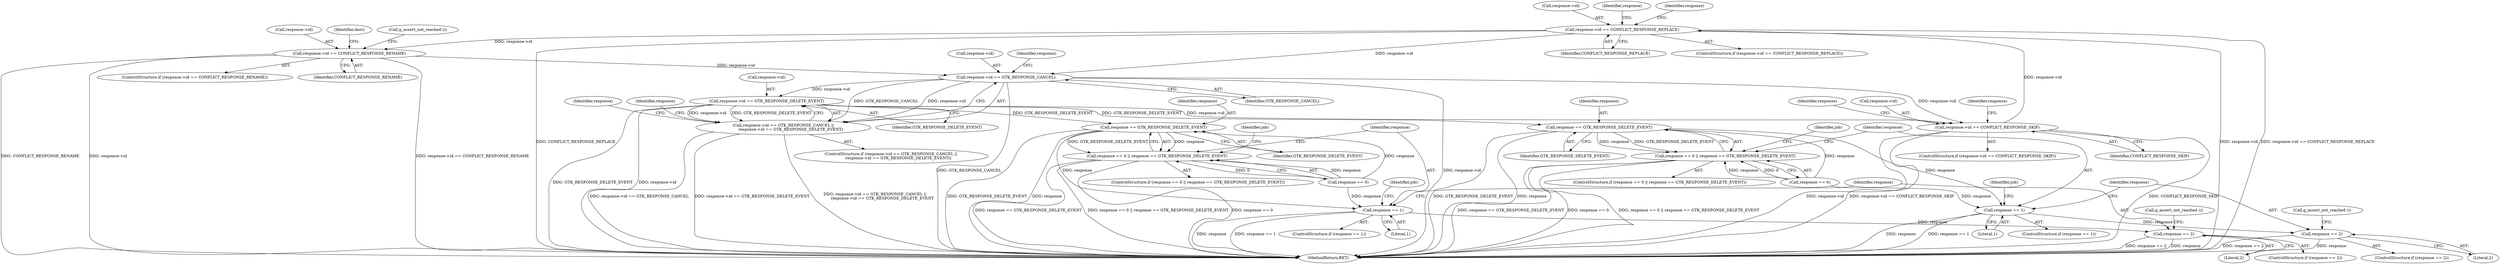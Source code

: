 digraph "0_nautilus_1630f53481f445ada0a455e9979236d31a8d3bb0_0@pointer" {
"1000754" [label="(Call,response->id == CONFLICT_RESPONSE_REPLACE)"];
"1000734" [label="(Call,response->id == CONFLICT_RESPONSE_SKIP)"];
"1000717" [label="(Call,response->id == GTK_RESPONSE_CANCEL)"];
"1000788" [label="(Call,response->id == CONFLICT_RESPONSE_RENAME)"];
"1000754" [label="(Call,response->id == CONFLICT_RESPONSE_REPLACE)"];
"1000722" [label="(Call,response->id == GTK_RESPONSE_DELETE_EVENT)"];
"1000716" [label="(Call,response->id == GTK_RESPONSE_CANCEL ||\n            response->id == GTK_RESPONSE_DELETE_EVENT)"];
"1000951" [label="(Call,response == GTK_RESPONSE_DELETE_EVENT)"];
"1000947" [label="(Call,response == 0 || response == GTK_RESPONSE_DELETE_EVENT)"];
"1000959" [label="(Call,response == 1)"];
"1000970" [label="(Call,response == 2)"];
"1001081" [label="(Call,response == GTK_RESPONSE_DELETE_EVENT)"];
"1001077" [label="(Call,response == 0 || response == GTK_RESPONSE_DELETE_EVENT)"];
"1001089" [label="(Call,response == 1)"];
"1001100" [label="(Call,response == 2)"];
"1000948" [label="(Call,response == 0)"];
"1001101" [label="(Identifier,response)"];
"1000946" [label="(ControlStructure,if (response == 0 || response == GTK_RESPONSE_DELETE_EVENT))"];
"1000789" [label="(Call,response->id)"];
"1001083" [label="(Identifier,GTK_RESPONSE_DELETE_EVENT)"];
"1001099" [label="(ControlStructure,if (response == 2))"];
"1000959" [label="(Call,response == 1)"];
"1001091" [label="(Literal,1)"];
"1000755" [label="(Call,response->id)"];
"1000738" [label="(Identifier,CONFLICT_RESPONSE_SKIP)"];
"1000721" [label="(Identifier,GTK_RESPONSE_CANCEL)"];
"1000758" [label="(Identifier,CONFLICT_RESPONSE_REPLACE)"];
"1000788" [label="(Call,response->id == CONFLICT_RESPONSE_RENAME)"];
"1001106" [label="(Call,g_assert_not_reached ())"];
"1000965" [label="(Identifier,job)"];
"1001090" [label="(Identifier,response)"];
"1000717" [label="(Call,response->id == GTK_RESPONSE_CANCEL)"];
"1000969" [label="(ControlStructure,if (response == 2))"];
"1000970" [label="(Call,response == 2)"];
"1001114" [label="(MethodReturn,RET)"];
"1001086" [label="(Identifier,job)"];
"1001102" [label="(Literal,2)"];
"1000729" [label="(Identifier,response)"];
"1000787" [label="(ControlStructure,if (response->id == CONFLICT_RESPONSE_RENAME))"];
"1000790" [label="(Identifier,response)"];
"1001100" [label="(Call,response == 2)"];
"1001077" [label="(Call,response == 0 || response == GTK_RESPONSE_DELETE_EVENT)"];
"1000762" [label="(Identifier,response)"];
"1000953" [label="(Identifier,GTK_RESPONSE_DELETE_EVENT)"];
"1000754" [label="(Call,response->id == CONFLICT_RESPONSE_REPLACE)"];
"1000947" [label="(Call,response == 0 || response == GTK_RESPONSE_DELETE_EVENT)"];
"1000735" [label="(Call,response->id)"];
"1000952" [label="(Identifier,response)"];
"1000742" [label="(Identifier,response)"];
"1000718" [label="(Call,response->id)"];
"1000961" [label="(Literal,1)"];
"1001082" [label="(Identifier,response)"];
"1001089" [label="(Call,response == 1)"];
"1000715" [label="(ControlStructure,if (response->id == GTK_RESPONSE_CANCEL ||\n            response->id == GTK_RESPONSE_DELETE_EVENT))"];
"1000976" [label="(Call,g_assert_not_reached ())"];
"1000956" [label="(Identifier,job)"];
"1000724" [label="(Identifier,response)"];
"1000795" [label="(Identifier,dest)"];
"1000716" [label="(Call,response->id == GTK_RESPONSE_CANCEL ||\n            response->id == GTK_RESPONSE_DELETE_EVENT)"];
"1000958" [label="(ControlStructure,if (response == 1))"];
"1001088" [label="(ControlStructure,if (response == 1))"];
"1000733" [label="(ControlStructure,if (response->id == CONFLICT_RESPONSE_SKIP))"];
"1000792" [label="(Identifier,CONFLICT_RESPONSE_RENAME)"];
"1000808" [label="(Call,g_assert_not_reached ())"];
"1001081" [label="(Call,response == GTK_RESPONSE_DELETE_EVENT)"];
"1000723" [label="(Call,response->id)"];
"1001095" [label="(Identifier,job)"];
"1000726" [label="(Identifier,GTK_RESPONSE_DELETE_EVENT)"];
"1000722" [label="(Call,response->id == GTK_RESPONSE_DELETE_EVENT)"];
"1000734" [label="(Call,response->id == CONFLICT_RESPONSE_SKIP)"];
"1000971" [label="(Identifier,response)"];
"1000736" [label="(Identifier,response)"];
"1000960" [label="(Identifier,response)"];
"1001076" [label="(ControlStructure,if (response == 0 || response == GTK_RESPONSE_DELETE_EVENT))"];
"1000756" [label="(Identifier,response)"];
"1000753" [label="(ControlStructure,if (response->id == CONFLICT_RESPONSE_REPLACE))"];
"1001078" [label="(Call,response == 0)"];
"1000972" [label="(Literal,2)"];
"1000951" [label="(Call,response == GTK_RESPONSE_DELETE_EVENT)"];
"1000754" -> "1000753"  [label="AST: "];
"1000754" -> "1000758"  [label="CFG: "];
"1000755" -> "1000754"  [label="AST: "];
"1000758" -> "1000754"  [label="AST: "];
"1000762" -> "1000754"  [label="CFG: "];
"1000790" -> "1000754"  [label="CFG: "];
"1000754" -> "1001114"  [label="DDG: response->id == CONFLICT_RESPONSE_REPLACE"];
"1000754" -> "1001114"  [label="DDG: CONFLICT_RESPONSE_REPLACE"];
"1000754" -> "1001114"  [label="DDG: response->id"];
"1000754" -> "1000717"  [label="DDG: response->id"];
"1000734" -> "1000754"  [label="DDG: response->id"];
"1000754" -> "1000788"  [label="DDG: response->id"];
"1000734" -> "1000733"  [label="AST: "];
"1000734" -> "1000738"  [label="CFG: "];
"1000735" -> "1000734"  [label="AST: "];
"1000738" -> "1000734"  [label="AST: "];
"1000742" -> "1000734"  [label="CFG: "];
"1000756" -> "1000734"  [label="CFG: "];
"1000734" -> "1001114"  [label="DDG: response->id"];
"1000734" -> "1001114"  [label="DDG: response->id == CONFLICT_RESPONSE_SKIP"];
"1000734" -> "1001114"  [label="DDG: CONFLICT_RESPONSE_SKIP"];
"1000717" -> "1000734"  [label="DDG: response->id"];
"1000722" -> "1000734"  [label="DDG: response->id"];
"1000717" -> "1000716"  [label="AST: "];
"1000717" -> "1000721"  [label="CFG: "];
"1000718" -> "1000717"  [label="AST: "];
"1000721" -> "1000717"  [label="AST: "];
"1000724" -> "1000717"  [label="CFG: "];
"1000716" -> "1000717"  [label="CFG: "];
"1000717" -> "1001114"  [label="DDG: GTK_RESPONSE_CANCEL"];
"1000717" -> "1001114"  [label="DDG: response->id"];
"1000717" -> "1000716"  [label="DDG: response->id"];
"1000717" -> "1000716"  [label="DDG: GTK_RESPONSE_CANCEL"];
"1000788" -> "1000717"  [label="DDG: response->id"];
"1000717" -> "1000722"  [label="DDG: response->id"];
"1000788" -> "1000787"  [label="AST: "];
"1000788" -> "1000792"  [label="CFG: "];
"1000789" -> "1000788"  [label="AST: "];
"1000792" -> "1000788"  [label="AST: "];
"1000795" -> "1000788"  [label="CFG: "];
"1000808" -> "1000788"  [label="CFG: "];
"1000788" -> "1001114"  [label="DDG: CONFLICT_RESPONSE_RENAME"];
"1000788" -> "1001114"  [label="DDG: response->id"];
"1000788" -> "1001114"  [label="DDG: response->id == CONFLICT_RESPONSE_RENAME"];
"1000722" -> "1000716"  [label="AST: "];
"1000722" -> "1000726"  [label="CFG: "];
"1000723" -> "1000722"  [label="AST: "];
"1000726" -> "1000722"  [label="AST: "];
"1000716" -> "1000722"  [label="CFG: "];
"1000722" -> "1001114"  [label="DDG: GTK_RESPONSE_DELETE_EVENT"];
"1000722" -> "1001114"  [label="DDG: response->id"];
"1000722" -> "1000716"  [label="DDG: response->id"];
"1000722" -> "1000716"  [label="DDG: GTK_RESPONSE_DELETE_EVENT"];
"1000722" -> "1000951"  [label="DDG: GTK_RESPONSE_DELETE_EVENT"];
"1000722" -> "1001081"  [label="DDG: GTK_RESPONSE_DELETE_EVENT"];
"1000716" -> "1000715"  [label="AST: "];
"1000729" -> "1000716"  [label="CFG: "];
"1000736" -> "1000716"  [label="CFG: "];
"1000716" -> "1001114"  [label="DDG: response->id == GTK_RESPONSE_CANCEL ||\n            response->id == GTK_RESPONSE_DELETE_EVENT"];
"1000716" -> "1001114"  [label="DDG: response->id == GTK_RESPONSE_CANCEL"];
"1000716" -> "1001114"  [label="DDG: response->id == GTK_RESPONSE_DELETE_EVENT"];
"1000951" -> "1000947"  [label="AST: "];
"1000951" -> "1000953"  [label="CFG: "];
"1000952" -> "1000951"  [label="AST: "];
"1000953" -> "1000951"  [label="AST: "];
"1000947" -> "1000951"  [label="CFG: "];
"1000951" -> "1001114"  [label="DDG: GTK_RESPONSE_DELETE_EVENT"];
"1000951" -> "1001114"  [label="DDG: response"];
"1000951" -> "1000947"  [label="DDG: response"];
"1000951" -> "1000947"  [label="DDG: GTK_RESPONSE_DELETE_EVENT"];
"1000948" -> "1000951"  [label="DDG: response"];
"1000951" -> "1000959"  [label="DDG: response"];
"1000947" -> "1000946"  [label="AST: "];
"1000947" -> "1000948"  [label="CFG: "];
"1000948" -> "1000947"  [label="AST: "];
"1000956" -> "1000947"  [label="CFG: "];
"1000960" -> "1000947"  [label="CFG: "];
"1000947" -> "1001114"  [label="DDG: response == 0"];
"1000947" -> "1001114"  [label="DDG: response == GTK_RESPONSE_DELETE_EVENT"];
"1000947" -> "1001114"  [label="DDG: response == 0 || response == GTK_RESPONSE_DELETE_EVENT"];
"1000948" -> "1000947"  [label="DDG: response"];
"1000948" -> "1000947"  [label="DDG: 0"];
"1000959" -> "1000958"  [label="AST: "];
"1000959" -> "1000961"  [label="CFG: "];
"1000960" -> "1000959"  [label="AST: "];
"1000961" -> "1000959"  [label="AST: "];
"1000965" -> "1000959"  [label="CFG: "];
"1000971" -> "1000959"  [label="CFG: "];
"1000959" -> "1001114"  [label="DDG: response"];
"1000959" -> "1001114"  [label="DDG: response == 1"];
"1000948" -> "1000959"  [label="DDG: response"];
"1000959" -> "1000970"  [label="DDG: response"];
"1000970" -> "1000969"  [label="AST: "];
"1000970" -> "1000972"  [label="CFG: "];
"1000971" -> "1000970"  [label="AST: "];
"1000972" -> "1000970"  [label="AST: "];
"1000976" -> "1000970"  [label="CFG: "];
"1000970" -> "1001114"  [label="DDG: response"];
"1000970" -> "1001114"  [label="DDG: response == 2"];
"1001081" -> "1001077"  [label="AST: "];
"1001081" -> "1001083"  [label="CFG: "];
"1001082" -> "1001081"  [label="AST: "];
"1001083" -> "1001081"  [label="AST: "];
"1001077" -> "1001081"  [label="CFG: "];
"1001081" -> "1001114"  [label="DDG: GTK_RESPONSE_DELETE_EVENT"];
"1001081" -> "1001114"  [label="DDG: response"];
"1001081" -> "1001077"  [label="DDG: response"];
"1001081" -> "1001077"  [label="DDG: GTK_RESPONSE_DELETE_EVENT"];
"1001078" -> "1001081"  [label="DDG: response"];
"1001081" -> "1001089"  [label="DDG: response"];
"1001077" -> "1001076"  [label="AST: "];
"1001077" -> "1001078"  [label="CFG: "];
"1001078" -> "1001077"  [label="AST: "];
"1001086" -> "1001077"  [label="CFG: "];
"1001090" -> "1001077"  [label="CFG: "];
"1001077" -> "1001114"  [label="DDG: response == 0"];
"1001077" -> "1001114"  [label="DDG: response == 0 || response == GTK_RESPONSE_DELETE_EVENT"];
"1001077" -> "1001114"  [label="DDG: response == GTK_RESPONSE_DELETE_EVENT"];
"1001078" -> "1001077"  [label="DDG: response"];
"1001078" -> "1001077"  [label="DDG: 0"];
"1001089" -> "1001088"  [label="AST: "];
"1001089" -> "1001091"  [label="CFG: "];
"1001090" -> "1001089"  [label="AST: "];
"1001091" -> "1001089"  [label="AST: "];
"1001095" -> "1001089"  [label="CFG: "];
"1001101" -> "1001089"  [label="CFG: "];
"1001089" -> "1001114"  [label="DDG: response == 1"];
"1001089" -> "1001114"  [label="DDG: response"];
"1001078" -> "1001089"  [label="DDG: response"];
"1001089" -> "1001100"  [label="DDG: response"];
"1001100" -> "1001099"  [label="AST: "];
"1001100" -> "1001102"  [label="CFG: "];
"1001101" -> "1001100"  [label="AST: "];
"1001102" -> "1001100"  [label="AST: "];
"1001106" -> "1001100"  [label="CFG: "];
"1001100" -> "1001114"  [label="DDG: response == 2"];
"1001100" -> "1001114"  [label="DDG: response"];
}
